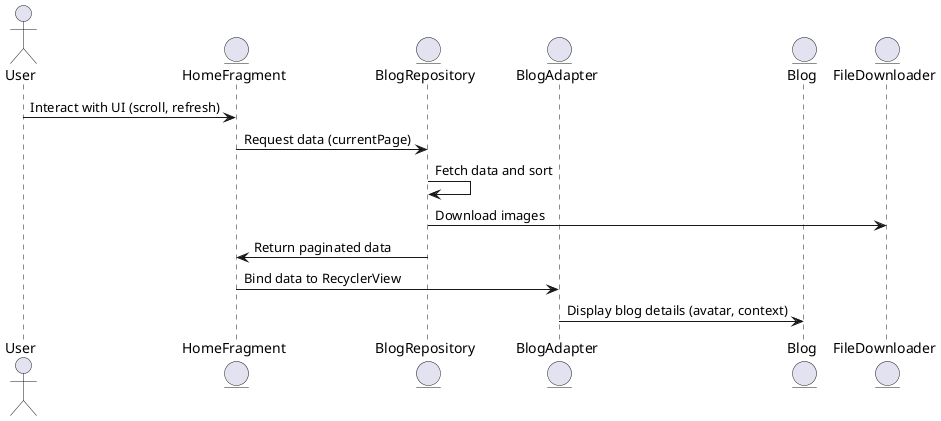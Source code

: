 @startuml
actor User
entity "HomeFragment" as HF
entity "BlogRepository" as BR
entity "BlogAdapter" as BA
entity "Blog" as B
entity "FileDownloader" as FD

User -> HF : Interact with UI (scroll, refresh)
HF -> BR : Request data (currentPage)
BR -> BR : Fetch data and sort
BR -> FD : Download images
BR -> HF : Return paginated data
HF -> BA : Bind data to RecyclerView
BA -> B : Display blog details (avatar, context)
@enduml
